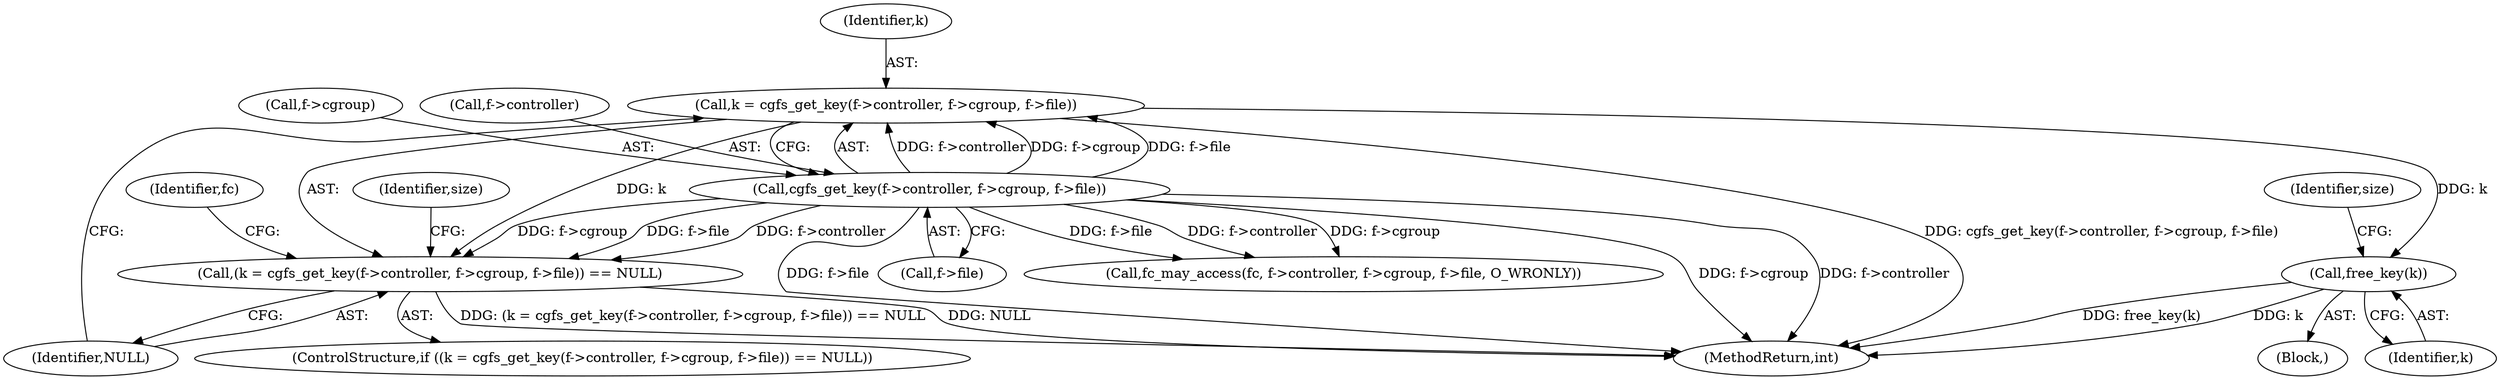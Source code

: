 digraph "0_lxcfs_8ee2a503e102b1a43ec4d83113dc275ab20a869a@pointer" {
"1000168" [label="(Call,k = cgfs_get_key(f->controller, f->cgroup, f->file))"];
"1000170" [label="(Call,cgfs_get_key(f->controller, f->cgroup, f->file))"];
"1000167" [label="(Call,(k = cgfs_get_key(f->controller, f->cgroup, f->file)) == NULL)"];
"1000280" [label="(Call,free_key(k))"];
"1000166" [label="(ControlStructure,if ((k = cgfs_get_key(f->controller, f->cgroup, f->file)) == NULL))"];
"1000169" [label="(Identifier,k)"];
"1000174" [label="(Call,f->cgroup)"];
"1000183" [label="(Identifier,size)"];
"1000281" [label="(Identifier,k)"];
"1000283" [label="(Identifier,size)"];
"1000180" [label="(Identifier,NULL)"];
"1000168" [label="(Call,k = cgfs_get_key(f->controller, f->cgroup, f->file))"];
"1000280" [label="(Call,free_key(k))"];
"1000177" [label="(Call,f->file)"];
"1000284" [label="(MethodReturn,int)"];
"1000106" [label="(Block,)"];
"1000190" [label="(Identifier,fc)"];
"1000189" [label="(Call,fc_may_access(fc, f->controller, f->cgroup, f->file, O_WRONLY))"];
"1000167" [label="(Call,(k = cgfs_get_key(f->controller, f->cgroup, f->file)) == NULL)"];
"1000171" [label="(Call,f->controller)"];
"1000170" [label="(Call,cgfs_get_key(f->controller, f->cgroup, f->file))"];
"1000168" -> "1000167"  [label="AST: "];
"1000168" -> "1000170"  [label="CFG: "];
"1000169" -> "1000168"  [label="AST: "];
"1000170" -> "1000168"  [label="AST: "];
"1000180" -> "1000168"  [label="CFG: "];
"1000168" -> "1000284"  [label="DDG: cgfs_get_key(f->controller, f->cgroup, f->file)"];
"1000168" -> "1000167"  [label="DDG: k"];
"1000170" -> "1000168"  [label="DDG: f->controller"];
"1000170" -> "1000168"  [label="DDG: f->cgroup"];
"1000170" -> "1000168"  [label="DDG: f->file"];
"1000168" -> "1000280"  [label="DDG: k"];
"1000170" -> "1000177"  [label="CFG: "];
"1000171" -> "1000170"  [label="AST: "];
"1000174" -> "1000170"  [label="AST: "];
"1000177" -> "1000170"  [label="AST: "];
"1000170" -> "1000284"  [label="DDG: f->controller"];
"1000170" -> "1000284"  [label="DDG: f->file"];
"1000170" -> "1000284"  [label="DDG: f->cgroup"];
"1000170" -> "1000167"  [label="DDG: f->controller"];
"1000170" -> "1000167"  [label="DDG: f->cgroup"];
"1000170" -> "1000167"  [label="DDG: f->file"];
"1000170" -> "1000189"  [label="DDG: f->controller"];
"1000170" -> "1000189"  [label="DDG: f->cgroup"];
"1000170" -> "1000189"  [label="DDG: f->file"];
"1000167" -> "1000166"  [label="AST: "];
"1000167" -> "1000180"  [label="CFG: "];
"1000180" -> "1000167"  [label="AST: "];
"1000183" -> "1000167"  [label="CFG: "];
"1000190" -> "1000167"  [label="CFG: "];
"1000167" -> "1000284"  [label="DDG: (k = cgfs_get_key(f->controller, f->cgroup, f->file)) == NULL"];
"1000167" -> "1000284"  [label="DDG: NULL"];
"1000280" -> "1000106"  [label="AST: "];
"1000280" -> "1000281"  [label="CFG: "];
"1000281" -> "1000280"  [label="AST: "];
"1000283" -> "1000280"  [label="CFG: "];
"1000280" -> "1000284"  [label="DDG: free_key(k)"];
"1000280" -> "1000284"  [label="DDG: k"];
}
